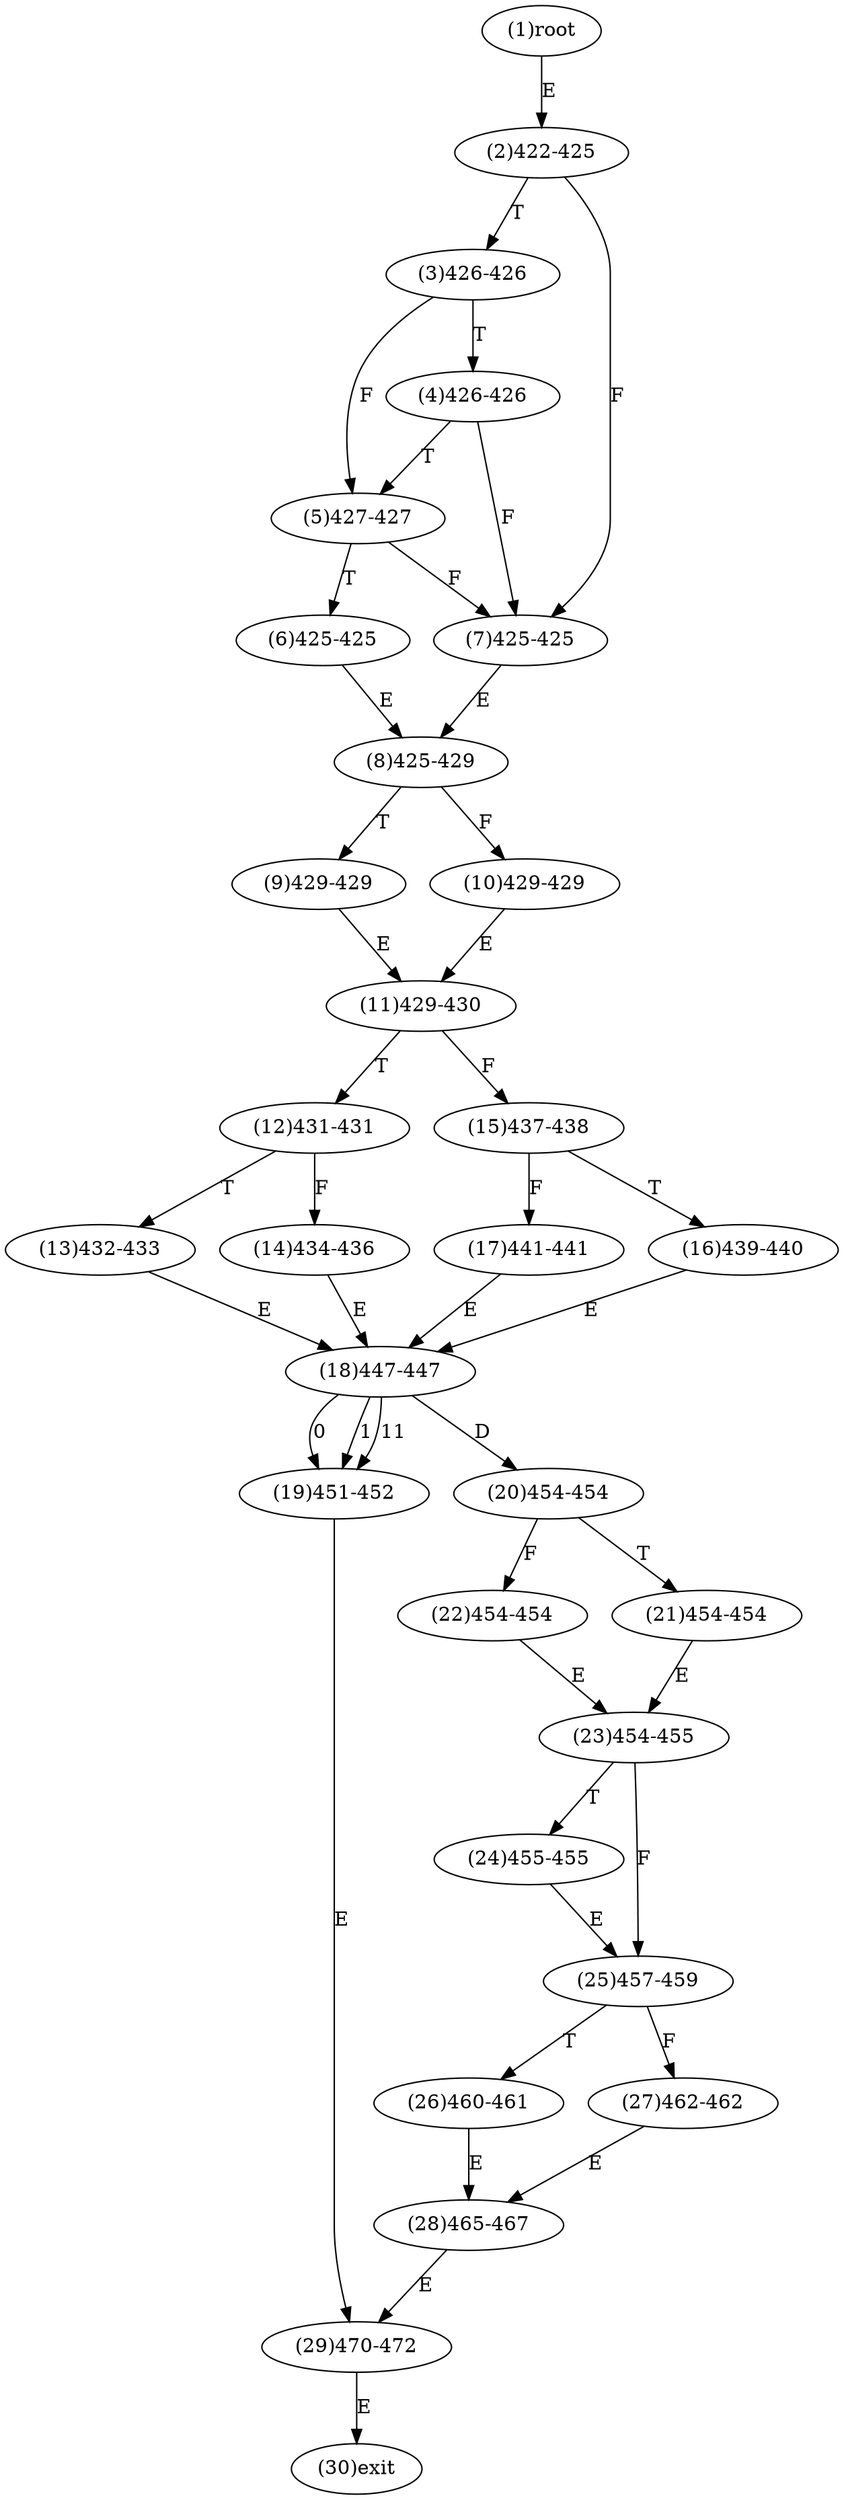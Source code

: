 digraph "" { 
1[ label="(1)root"];
2[ label="(2)422-425"];
3[ label="(3)426-426"];
4[ label="(4)426-426"];
5[ label="(5)427-427"];
6[ label="(6)425-425"];
7[ label="(7)425-425"];
8[ label="(8)425-429"];
9[ label="(9)429-429"];
10[ label="(10)429-429"];
11[ label="(11)429-430"];
12[ label="(12)431-431"];
13[ label="(13)432-433"];
14[ label="(14)434-436"];
15[ label="(15)437-438"];
17[ label="(17)441-441"];
16[ label="(16)439-440"];
19[ label="(19)451-452"];
18[ label="(18)447-447"];
21[ label="(21)454-454"];
20[ label="(20)454-454"];
23[ label="(23)454-455"];
22[ label="(22)454-454"];
25[ label="(25)457-459"];
24[ label="(24)455-455"];
27[ label="(27)462-462"];
26[ label="(26)460-461"];
29[ label="(29)470-472"];
28[ label="(28)465-467"];
30[ label="(30)exit"];
1->2[ label="E"];
2->7[ label="F"];
2->3[ label="T"];
3->5[ label="F"];
3->4[ label="T"];
4->7[ label="F"];
4->5[ label="T"];
5->7[ label="F"];
5->6[ label="T"];
6->8[ label="E"];
7->8[ label="E"];
8->10[ label="F"];
8->9[ label="T"];
9->11[ label="E"];
10->11[ label="E"];
11->15[ label="F"];
11->12[ label="T"];
12->14[ label="F"];
12->13[ label="T"];
13->18[ label="E"];
14->18[ label="E"];
15->17[ label="F"];
15->16[ label="T"];
16->18[ label="E"];
17->18[ label="E"];
18->19[ label="0"];
18->19[ label="1"];
18->19[ label="11"];
18->20[ label="D"];
19->29[ label="E"];
20->22[ label="F"];
20->21[ label="T"];
21->23[ label="E"];
22->23[ label="E"];
23->25[ label="F"];
23->24[ label="T"];
24->25[ label="E"];
25->27[ label="F"];
25->26[ label="T"];
26->28[ label="E"];
27->28[ label="E"];
28->29[ label="E"];
29->30[ label="E"];
}